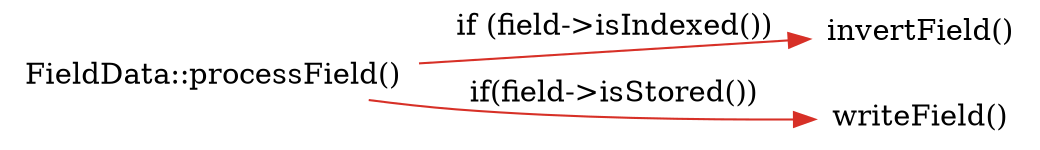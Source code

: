 digraph process {
        rankdir=LR
        node [shape=plaintext, width=.6, height=.1]
        pf [label="FieldData::processField()"]
        if [label="invertField()"]
        wf [label="writeField()"]
        edge[color="#d73027"]
        pf -> if[label="if (field->isIndexed())"]
        pf -> wf[label="if(field->isStored())"]
}
